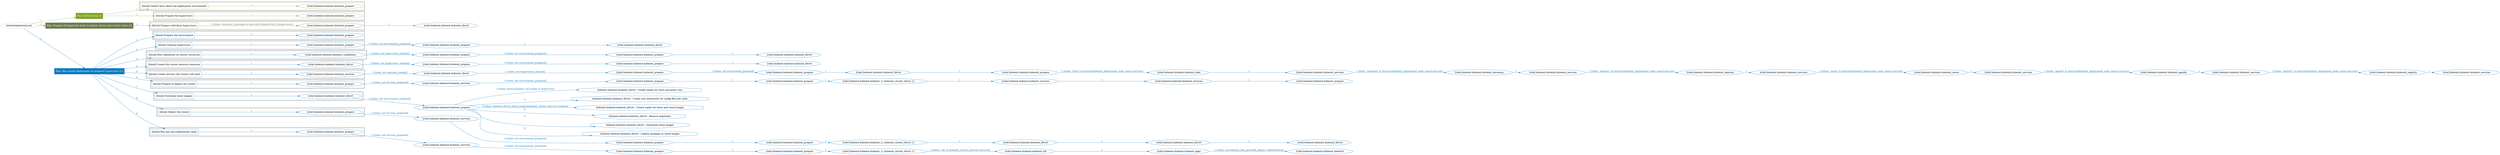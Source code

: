 digraph {
	graph [concentrate=true ordering=in rankdir=LR ratio=fill]
	edge [esep=5 sep=10]
	"kubeinit/playbook.yml" [id=root_node style=dotted]
	play_abac3c4b [label="Play: Initial setup (1)" color="#81a626" fontcolor="#ffffff" id=play_abac3c4b shape=box style=filled tooltip=localhost]
	"kubeinit/playbook.yml" -> play_abac3c4b [label="1 " color="#81a626" fontcolor="#81a626" id=edge_f571c481 labeltooltip="1 " tooltip="1 "]
	subgraph "kubeinit.kubeinit.kubeinit_prepare" {
		role_bf44750b [label="[role] kubeinit.kubeinit.kubeinit_prepare" color="#81a626" id=role_bf44750b tooltip="kubeinit.kubeinit.kubeinit_prepare"]
	}
	subgraph "kubeinit.kubeinit.kubeinit_prepare" {
		role_d1cc099a [label="[role] kubeinit.kubeinit.kubeinit_prepare" color="#81a626" id=role_d1cc099a tooltip="kubeinit.kubeinit.kubeinit_prepare"]
	}
	subgraph "Play: Initial setup (1)" {
		play_abac3c4b -> block_f1b57b4c [label=1 color="#81a626" fontcolor="#81a626" id=edge_f9b5ae2a labeltooltip=1 tooltip=1]
		subgraph cluster_block_f1b57b4c {
			block_f1b57b4c [label="[block] Gather facts about the deployment environment" color="#81a626" id=block_f1b57b4c labeltooltip="Gather facts about the deployment environment" shape=box tooltip="Gather facts about the deployment environment"]
			block_f1b57b4c -> role_bf44750b [label="1 " color="#81a626" fontcolor="#81a626" id=edge_61ab70cb labeltooltip="1 " tooltip="1 "]
		}
		play_abac3c4b -> block_92ded5e2 [label=2 color="#81a626" fontcolor="#81a626" id=edge_8c5a3a9b labeltooltip=2 tooltip=2]
		subgraph cluster_block_92ded5e2 {
			block_92ded5e2 [label="[block] Prepare the hypervisors" color="#81a626" id=block_92ded5e2 labeltooltip="Prepare the hypervisors" shape=box tooltip="Prepare the hypervisors"]
			block_92ded5e2 -> role_d1cc099a [label="1 " color="#81a626" fontcolor="#81a626" id=edge_55cfcb1d labeltooltip="1 " tooltip="1 "]
		}
	}
	play_7d19b161 [label="Play: Prepare all hypervisor hosts to deploy service and cluster nodes (0)" color="#6b7c50" fontcolor="#ffffff" id=play_7d19b161 shape=box style=filled tooltip="Play: Prepare all hypervisor hosts to deploy service and cluster nodes (0)"]
	"kubeinit/playbook.yml" -> play_7d19b161 [label="2 " color="#6b7c50" fontcolor="#6b7c50" id=edge_54fc003c labeltooltip="2 " tooltip="2 "]
	subgraph "kubeinit.kubeinit.kubeinit_libvirt" {
		role_febed1ba [label="[role] kubeinit.kubeinit.kubeinit_libvirt" color="#6b7c50" id=role_febed1ba tooltip="kubeinit.kubeinit.kubeinit_libvirt"]
	}
	subgraph "kubeinit.kubeinit.kubeinit_prepare" {
		role_02a5ed59 [label="[role] kubeinit.kubeinit.kubeinit_prepare" color="#6b7c50" id=role_02a5ed59 tooltip="kubeinit.kubeinit.kubeinit_prepare"]
		role_02a5ed59 -> role_febed1ba [label="1 " color="#6b7c50" fontcolor="#6b7c50" id=edge_9a82757b labeltooltip="1 " tooltip="1 "]
	}
	subgraph "Play: Prepare all hypervisor hosts to deploy service and cluster nodes (0)" {
		play_7d19b161 -> block_6e5a975a [label=1 color="#6b7c50" fontcolor="#6b7c50" id=edge_228b5e4c labeltooltip=1 tooltip=1]
		subgraph cluster_block_6e5a975a {
			block_6e5a975a [label="[block] Prepare individual hypervisors" color="#6b7c50" id=block_6e5a975a labeltooltip="Prepare individual hypervisors" shape=box tooltip="Prepare individual hypervisors"]
			block_6e5a975a -> role_02a5ed59 [label="1 [when: inventory_hostname in hostvars['kubeinit-facts'].hypervisors]" color="#6b7c50" fontcolor="#6b7c50" id=edge_54be0ca3 labeltooltip="1 [when: inventory_hostname in hostvars['kubeinit-facts'].hypervisors]" tooltip="1 [when: inventory_hostname in hostvars['kubeinit-facts'].hypervisors]"]
		}
	}
	play_0e5aaf92 [label="Play: Run cluster deployment on prepared hypervisors (1)" color="#097ac3" fontcolor="#ffffff" id=play_0e5aaf92 shape=box style=filled tooltip=localhost]
	"kubeinit/playbook.yml" -> play_0e5aaf92 [label="3 " color="#097ac3" fontcolor="#097ac3" id=edge_03b8bbd4 labeltooltip="3 " tooltip="3 "]
	subgraph "kubeinit.kubeinit.kubeinit_prepare" {
		role_cd3e8b30 [label="[role] kubeinit.kubeinit.kubeinit_prepare" color="#097ac3" id=role_cd3e8b30 tooltip="kubeinit.kubeinit.kubeinit_prepare"]
	}
	subgraph "kubeinit.kubeinit.kubeinit_libvirt" {
		role_5bcf55a1 [label="[role] kubeinit.kubeinit.kubeinit_libvirt" color="#097ac3" id=role_5bcf55a1 tooltip="kubeinit.kubeinit.kubeinit_libvirt"]
	}
	subgraph "kubeinit.kubeinit.kubeinit_prepare" {
		role_a32c7f05 [label="[role] kubeinit.kubeinit.kubeinit_prepare" color="#097ac3" id=role_a32c7f05 tooltip="kubeinit.kubeinit.kubeinit_prepare"]
		role_a32c7f05 -> role_5bcf55a1 [label="1 " color="#097ac3" fontcolor="#097ac3" id=edge_44d18d97 labeltooltip="1 " tooltip="1 "]
	}
	subgraph "kubeinit.kubeinit.kubeinit_prepare" {
		role_b5e4fdc9 [label="[role] kubeinit.kubeinit.kubeinit_prepare" color="#097ac3" id=role_b5e4fdc9 tooltip="kubeinit.kubeinit.kubeinit_prepare"]
		role_b5e4fdc9 -> role_a32c7f05 [label="1 [when: not environment_prepared]" color="#097ac3" fontcolor="#097ac3" id=edge_4b7bae99 labeltooltip="1 [when: not environment_prepared]" tooltip="1 [when: not environment_prepared]"]
	}
	subgraph "kubeinit.kubeinit.kubeinit_libvirt" {
		role_f497a3fc [label="[role] kubeinit.kubeinit.kubeinit_libvirt" color="#097ac3" id=role_f497a3fc tooltip="kubeinit.kubeinit.kubeinit_libvirt"]
	}
	subgraph "kubeinit.kubeinit.kubeinit_prepare" {
		role_5b1f18e2 [label="[role] kubeinit.kubeinit.kubeinit_prepare" color="#097ac3" id=role_5b1f18e2 tooltip="kubeinit.kubeinit.kubeinit_prepare"]
		role_5b1f18e2 -> role_f497a3fc [label="1 " color="#097ac3" fontcolor="#097ac3" id=edge_83ef6e03 labeltooltip="1 " tooltip="1 "]
	}
	subgraph "kubeinit.kubeinit.kubeinit_prepare" {
		role_cab48322 [label="[role] kubeinit.kubeinit.kubeinit_prepare" color="#097ac3" id=role_cab48322 tooltip="kubeinit.kubeinit.kubeinit_prepare"]
		role_cab48322 -> role_5b1f18e2 [label="1 [when: not environment_prepared]" color="#097ac3" fontcolor="#097ac3" id=edge_ff2df969 labeltooltip="1 [when: not environment_prepared]" tooltip="1 [when: not environment_prepared]"]
	}
	subgraph "kubeinit.kubeinit.kubeinit_validations" {
		role_1a12642a [label="[role] kubeinit.kubeinit.kubeinit_validations" color="#097ac3" id=role_1a12642a tooltip="kubeinit.kubeinit.kubeinit_validations"]
		role_1a12642a -> role_cab48322 [label="1 [when: not hypervisors_cleaned]" color="#097ac3" fontcolor="#097ac3" id=edge_124ba953 labeltooltip="1 [when: not hypervisors_cleaned]" tooltip="1 [when: not hypervisors_cleaned]"]
	}
	subgraph "kubeinit.kubeinit.kubeinit_libvirt" {
		role_5eda96aa [label="[role] kubeinit.kubeinit.kubeinit_libvirt" color="#097ac3" id=role_5eda96aa tooltip="kubeinit.kubeinit.kubeinit_libvirt"]
	}
	subgraph "kubeinit.kubeinit.kubeinit_prepare" {
		role_a2939de3 [label="[role] kubeinit.kubeinit.kubeinit_prepare" color="#097ac3" id=role_a2939de3 tooltip="kubeinit.kubeinit.kubeinit_prepare"]
		role_a2939de3 -> role_5eda96aa [label="1 " color="#097ac3" fontcolor="#097ac3" id=edge_b796a196 labeltooltip="1 " tooltip="1 "]
	}
	subgraph "kubeinit.kubeinit.kubeinit_prepare" {
		role_b8c948e3 [label="[role] kubeinit.kubeinit.kubeinit_prepare" color="#097ac3" id=role_b8c948e3 tooltip="kubeinit.kubeinit.kubeinit_prepare"]
		role_b8c948e3 -> role_a2939de3 [label="1 [when: not environment_prepared]" color="#097ac3" fontcolor="#097ac3" id=edge_392ddb36 labeltooltip="1 [when: not environment_prepared]" tooltip="1 [when: not environment_prepared]"]
	}
	subgraph "kubeinit.kubeinit.kubeinit_libvirt" {
		role_2c5f5ad7 [label="[role] kubeinit.kubeinit.kubeinit_libvirt" color="#097ac3" id=role_2c5f5ad7 tooltip="kubeinit.kubeinit.kubeinit_libvirt"]
		role_2c5f5ad7 -> role_b8c948e3 [label="1 [when: not hypervisors_cleaned]" color="#097ac3" fontcolor="#097ac3" id=edge_808b1be1 labeltooltip="1 [when: not hypervisors_cleaned]" tooltip="1 [when: not hypervisors_cleaned]"]
	}
	subgraph "kubeinit.kubeinit.kubeinit_services" {
		role_24140967 [label="[role] kubeinit.kubeinit.kubeinit_services" color="#097ac3" id=role_24140967 tooltip="kubeinit.kubeinit.kubeinit_services"]
	}
	subgraph "kubeinit.kubeinit.kubeinit_registry" {
		role_e626e845 [label="[role] kubeinit.kubeinit.kubeinit_registry" color="#097ac3" id=role_e626e845 tooltip="kubeinit.kubeinit.kubeinit_registry"]
		role_e626e845 -> role_24140967 [label="1 " color="#097ac3" fontcolor="#097ac3" id=edge_a86072d6 labeltooltip="1 " tooltip="1 "]
	}
	subgraph "kubeinit.kubeinit.kubeinit_services" {
		role_09c61025 [label="[role] kubeinit.kubeinit.kubeinit_services" color="#097ac3" id=role_09c61025 tooltip="kubeinit.kubeinit.kubeinit_services"]
		role_09c61025 -> role_e626e845 [label="1 [when: 'registry' in hostvars[kubeinit_deployment_node_name].services]" color="#097ac3" fontcolor="#097ac3" id=edge_134e3f70 labeltooltip="1 [when: 'registry' in hostvars[kubeinit_deployment_node_name].services]" tooltip="1 [when: 'registry' in hostvars[kubeinit_deployment_node_name].services]"]
	}
	subgraph "kubeinit.kubeinit.kubeinit_apache" {
		role_2862dc25 [label="[role] kubeinit.kubeinit.kubeinit_apache" color="#097ac3" id=role_2862dc25 tooltip="kubeinit.kubeinit.kubeinit_apache"]
		role_2862dc25 -> role_09c61025 [label="1 " color="#097ac3" fontcolor="#097ac3" id=edge_b7fd6443 labeltooltip="1 " tooltip="1 "]
	}
	subgraph "kubeinit.kubeinit.kubeinit_services" {
		role_e0829bd3 [label="[role] kubeinit.kubeinit.kubeinit_services" color="#097ac3" id=role_e0829bd3 tooltip="kubeinit.kubeinit.kubeinit_services"]
		role_e0829bd3 -> role_2862dc25 [label="1 [when: 'apache' in hostvars[kubeinit_deployment_node_name].services]" color="#097ac3" fontcolor="#097ac3" id=edge_b9c70361 labeltooltip="1 [when: 'apache' in hostvars[kubeinit_deployment_node_name].services]" tooltip="1 [when: 'apache' in hostvars[kubeinit_deployment_node_name].services]"]
	}
	subgraph "kubeinit.kubeinit.kubeinit_nexus" {
		role_6bb86785 [label="[role] kubeinit.kubeinit.kubeinit_nexus" color="#097ac3" id=role_6bb86785 tooltip="kubeinit.kubeinit.kubeinit_nexus"]
		role_6bb86785 -> role_e0829bd3 [label="1 " color="#097ac3" fontcolor="#097ac3" id=edge_399a207f labeltooltip="1 " tooltip="1 "]
	}
	subgraph "kubeinit.kubeinit.kubeinit_services" {
		role_dd8bbfa3 [label="[role] kubeinit.kubeinit.kubeinit_services" color="#097ac3" id=role_dd8bbfa3 tooltip="kubeinit.kubeinit.kubeinit_services"]
		role_dd8bbfa3 -> role_6bb86785 [label="1 [when: 'nexus' in hostvars[kubeinit_deployment_node_name].services]" color="#097ac3" fontcolor="#097ac3" id=edge_b040bf74 labeltooltip="1 [when: 'nexus' in hostvars[kubeinit_deployment_node_name].services]" tooltip="1 [when: 'nexus' in hostvars[kubeinit_deployment_node_name].services]"]
	}
	subgraph "kubeinit.kubeinit.kubeinit_haproxy" {
		role_945b6425 [label="[role] kubeinit.kubeinit.kubeinit_haproxy" color="#097ac3" id=role_945b6425 tooltip="kubeinit.kubeinit.kubeinit_haproxy"]
		role_945b6425 -> role_dd8bbfa3 [label="1 " color="#097ac3" fontcolor="#097ac3" id=edge_13d0dac4 labeltooltip="1 " tooltip="1 "]
	}
	subgraph "kubeinit.kubeinit.kubeinit_services" {
		role_e0282162 [label="[role] kubeinit.kubeinit.kubeinit_services" color="#097ac3" id=role_e0282162 tooltip="kubeinit.kubeinit.kubeinit_services"]
		role_e0282162 -> role_945b6425 [label="1 [when: 'haproxy' in hostvars[kubeinit_deployment_node_name].services]" color="#097ac3" fontcolor="#097ac3" id=edge_a552a4a6 labeltooltip="1 [when: 'haproxy' in hostvars[kubeinit_deployment_node_name].services]" tooltip="1 [when: 'haproxy' in hostvars[kubeinit_deployment_node_name].services]"]
	}
	subgraph "kubeinit.kubeinit.kubeinit_dnsmasq" {
		role_db8bccaf [label="[role] kubeinit.kubeinit.kubeinit_dnsmasq" color="#097ac3" id=role_db8bccaf tooltip="kubeinit.kubeinit.kubeinit_dnsmasq"]
		role_db8bccaf -> role_e0282162 [label="1 " color="#097ac3" fontcolor="#097ac3" id=edge_28b8b29c labeltooltip="1 " tooltip="1 "]
	}
	subgraph "kubeinit.kubeinit.kubeinit_services" {
		role_831abc8a [label="[role] kubeinit.kubeinit.kubeinit_services" color="#097ac3" id=role_831abc8a tooltip="kubeinit.kubeinit.kubeinit_services"]
		role_831abc8a -> role_db8bccaf [label="1 [when: 'dnsmasq' in hostvars[kubeinit_deployment_node_name].services]" color="#097ac3" fontcolor="#097ac3" id=edge_592fa15b labeltooltip="1 [when: 'dnsmasq' in hostvars[kubeinit_deployment_node_name].services]" tooltip="1 [when: 'dnsmasq' in hostvars[kubeinit_deployment_node_name].services]"]
	}
	subgraph "kubeinit.kubeinit.kubeinit_bind" {
		role_1fae2208 [label="[role] kubeinit.kubeinit.kubeinit_bind" color="#097ac3" id=role_1fae2208 tooltip="kubeinit.kubeinit.kubeinit_bind"]
		role_1fae2208 -> role_831abc8a [label="1 " color="#097ac3" fontcolor="#097ac3" id=edge_c303b183 labeltooltip="1 " tooltip="1 "]
	}
	subgraph "kubeinit.kubeinit.kubeinit_prepare" {
		role_15ec04bb [label="[role] kubeinit.kubeinit.kubeinit_prepare" color="#097ac3" id=role_15ec04bb tooltip="kubeinit.kubeinit.kubeinit_prepare"]
		role_15ec04bb -> role_1fae2208 [label="1 [when: 'bind' in hostvars[kubeinit_deployment_node_name].services]" color="#097ac3" fontcolor="#097ac3" id=edge_2631dbcb labeltooltip="1 [when: 'bind' in hostvars[kubeinit_deployment_node_name].services]" tooltip="1 [when: 'bind' in hostvars[kubeinit_deployment_node_name].services]"]
	}
	subgraph "kubeinit.kubeinit.kubeinit_libvirt" {
		role_649ebd76 [label="[role] kubeinit.kubeinit.kubeinit_libvirt" color="#097ac3" id=role_649ebd76 tooltip="kubeinit.kubeinit.kubeinit_libvirt"]
		role_649ebd76 -> role_15ec04bb [label="1 " color="#097ac3" fontcolor="#097ac3" id=edge_851fb830 labeltooltip="1 " tooltip="1 "]
	}
	subgraph "kubeinit.kubeinit.kubeinit_prepare" {
		role_fd3b85d5 [label="[role] kubeinit.kubeinit.kubeinit_prepare" color="#097ac3" id=role_fd3b85d5 tooltip="kubeinit.kubeinit.kubeinit_prepare"]
		role_fd3b85d5 -> role_649ebd76 [label="1 " color="#097ac3" fontcolor="#097ac3" id=edge_2501c35a labeltooltip="1 " tooltip="1 "]
	}
	subgraph "kubeinit.kubeinit.kubeinit_prepare" {
		role_6a148267 [label="[role] kubeinit.kubeinit.kubeinit_prepare" color="#097ac3" id=role_6a148267 tooltip="kubeinit.kubeinit.kubeinit_prepare"]
		role_6a148267 -> role_fd3b85d5 [label="1 [when: not environment_prepared]" color="#097ac3" fontcolor="#097ac3" id=edge_f160b2ba labeltooltip="1 [when: not environment_prepared]" tooltip="1 [when: not environment_prepared]"]
	}
	subgraph "kubeinit.kubeinit.kubeinit_libvirt" {
		role_d55503ba [label="[role] kubeinit.kubeinit.kubeinit_libvirt" color="#097ac3" id=role_d55503ba tooltip="kubeinit.kubeinit.kubeinit_libvirt"]
		role_d55503ba -> role_6a148267 [label="1 [when: not hypervisors_cleaned]" color="#097ac3" fontcolor="#097ac3" id=edge_fac51c0b labeltooltip="1 [when: not hypervisors_cleaned]" tooltip="1 [when: not hypervisors_cleaned]"]
	}
	subgraph "kubeinit.kubeinit.kubeinit_services" {
		role_7efdb3d9 [label="[role] kubeinit.kubeinit.kubeinit_services" color="#097ac3" id=role_7efdb3d9 tooltip="kubeinit.kubeinit.kubeinit_services"]
		role_7efdb3d9 -> role_d55503ba [label="1 [when: not network_created]" color="#097ac3" fontcolor="#097ac3" id=edge_0c95d94f labeltooltip="1 [when: not network_created]" tooltip="1 [when: not network_created]"]
	}
	subgraph "kubeinit.kubeinit.kubeinit_prepare" {
		role_974bd22b [label="[role] kubeinit.kubeinit.kubeinit_prepare" color="#097ac3" id=role_974bd22b tooltip="kubeinit.kubeinit.kubeinit_prepare"]
	}
	subgraph "kubeinit.kubeinit.kubeinit_services" {
		role_ecb5b777 [label="[role] kubeinit.kubeinit.kubeinit_services" color="#097ac3" id=role_ecb5b777 tooltip="kubeinit.kubeinit.kubeinit_services"]
		role_ecb5b777 -> role_974bd22b [label="1 " color="#097ac3" fontcolor="#097ac3" id=edge_3f0b97aa labeltooltip="1 " tooltip="1 "]
	}
	subgraph "kubeinit.kubeinit.kubeinit_services" {
		role_71d15b8b [label="[role] kubeinit.kubeinit.kubeinit_services" color="#097ac3" id=role_71d15b8b tooltip="kubeinit.kubeinit.kubeinit_services"]
		role_71d15b8b -> role_ecb5b777 [label="1 " color="#097ac3" fontcolor="#097ac3" id=edge_a5ebdff6 labeltooltip="1 " tooltip="1 "]
	}
	subgraph "kubeinit.kubeinit.kubeinit_{{ kubeinit_cluster_distro }}" {
		role_4bf688e0 [label="[role] kubeinit.kubeinit.kubeinit_{{ kubeinit_cluster_distro }}" color="#097ac3" id=role_4bf688e0 tooltip="kubeinit.kubeinit.kubeinit_{{ kubeinit_cluster_distro }}"]
		role_4bf688e0 -> role_71d15b8b [label="1 " color="#097ac3" fontcolor="#097ac3" id=edge_dd65e966 labeltooltip="1 " tooltip="1 "]
	}
	subgraph "kubeinit.kubeinit.kubeinit_prepare" {
		role_70f880a3 [label="[role] kubeinit.kubeinit.kubeinit_prepare" color="#097ac3" id=role_70f880a3 tooltip="kubeinit.kubeinit.kubeinit_prepare"]
		role_70f880a3 -> role_4bf688e0 [label="1 " color="#097ac3" fontcolor="#097ac3" id=edge_ba5dfb08 labeltooltip="1 " tooltip="1 "]
	}
	subgraph "kubeinit.kubeinit.kubeinit_prepare" {
		role_01497db6 [label="[role] kubeinit.kubeinit.kubeinit_prepare" color="#097ac3" id=role_01497db6 tooltip="kubeinit.kubeinit.kubeinit_prepare"]
		role_01497db6 -> role_70f880a3 [label="1 " color="#097ac3" fontcolor="#097ac3" id=edge_361e6ddc labeltooltip="1 " tooltip="1 "]
	}
	subgraph "kubeinit.kubeinit.kubeinit_services" {
		role_defa9893 [label="[role] kubeinit.kubeinit.kubeinit_services" color="#097ac3" id=role_defa9893 tooltip="kubeinit.kubeinit.kubeinit_services"]
		role_defa9893 -> role_01497db6 [label="1 [when: not environment_prepared]" color="#097ac3" fontcolor="#097ac3" id=edge_8d4e0dfb labeltooltip="1 [when: not environment_prepared]" tooltip="1 [when: not environment_prepared]"]
	}
	subgraph "kubeinit.kubeinit.kubeinit_prepare" {
		role_c5cc1d9d [label="[role] kubeinit.kubeinit.kubeinit_prepare" color="#097ac3" id=role_c5cc1d9d tooltip="kubeinit.kubeinit.kubeinit_prepare"]
		role_c5cc1d9d -> role_defa9893 [label="1 [when: not services_prepared]" color="#097ac3" fontcolor="#097ac3" id=edge_025b7f88 labeltooltip="1 [when: not services_prepared]" tooltip="1 [when: not services_prepared]"]
	}
	subgraph "kubeinit.kubeinit.kubeinit_prepare" {
		role_4d24adaf [label="[role] kubeinit.kubeinit.kubeinit_prepare" color="#097ac3" id=role_4d24adaf tooltip="kubeinit.kubeinit.kubeinit_prepare"]
		task_e5e7ae5f [label="kubeinit.kubeinit.kubeinit_libvirt : Create tuples for hosts and guest vms" color="#097ac3" id=task_e5e7ae5f shape=octagon tooltip="kubeinit.kubeinit.kubeinit_libvirt : Create tuples for hosts and guest vms"]
		role_4d24adaf -> task_e5e7ae5f [label="1 [when: hostvars[guest_vm].target in hypervisor]" color="#097ac3" fontcolor="#097ac3" id=edge_94020bac labeltooltip="1 [when: hostvars[guest_vm].target in hypervisor]" tooltip="1 [when: hostvars[guest_vm].target in hypervisor]"]
		task_e6c715ce [label="kubeinit.kubeinit.kubeinit_libvirt : Create new directories for config files per node" color="#097ac3" id=task_e6c715ce shape=octagon tooltip="kubeinit.kubeinit.kubeinit_libvirt : Create new directories for config files per node"]
		role_4d24adaf -> task_e6c715ce [label="2 " color="#097ac3" fontcolor="#097ac3" id=edge_739d2de7 labeltooltip="2 " tooltip="2 "]
		task_d72f9ba3 [label="kubeinit.kubeinit.kubeinit_libvirt : Create tuples for hosts and cloud images" color="#097ac3" id=task_d72f9ba3 shape=octagon tooltip="kubeinit.kubeinit.kubeinit_libvirt : Create tuples for hosts and cloud images"]
		role_4d24adaf -> task_d72f9ba3 [label="3 [when: kubeinit_libvirt_cloud_images[kubeinit_cluster_distro] is defined]" color="#097ac3" fontcolor="#097ac3" id=edge_7eae9c1c labeltooltip="3 [when: kubeinit_libvirt_cloud_images[kubeinit_cluster_distro] is defined]" tooltip="3 [when: kubeinit_libvirt_cloud_images[kubeinit_cluster_distro] is defined]"]
		task_df3176e7 [label="kubeinit.kubeinit.kubeinit_libvirt : Remove duplicates" color="#097ac3" id=task_df3176e7 shape=octagon tooltip="kubeinit.kubeinit.kubeinit_libvirt : Remove duplicates"]
		role_4d24adaf -> task_df3176e7 [label="4 " color="#097ac3" fontcolor="#097ac3" id=edge_ba00f6e5 labeltooltip="4 " tooltip="4 "]
		task_8972b3be [label="kubeinit.kubeinit.kubeinit_libvirt : Download cloud images" color="#097ac3" id=task_8972b3be shape=octagon tooltip="kubeinit.kubeinit.kubeinit_libvirt : Download cloud images"]
		role_4d24adaf -> task_8972b3be [label="5 " color="#097ac3" fontcolor="#097ac3" id=edge_af0737ce labeltooltip="5 " tooltip="5 "]
		task_703cb82f [label="kubeinit.kubeinit.kubeinit_libvirt : Update packages in cloud images" color="#097ac3" id=task_703cb82f shape=octagon tooltip="kubeinit.kubeinit.kubeinit_libvirt : Update packages in cloud images"]
		role_4d24adaf -> task_703cb82f [label="6 " color="#097ac3" fontcolor="#097ac3" id=edge_7f94f1ec labeltooltip="6 " tooltip="6 "]
	}
	subgraph "kubeinit.kubeinit.kubeinit_libvirt" {
		role_4c384b0b [label="[role] kubeinit.kubeinit.kubeinit_libvirt" color="#097ac3" id=role_4c384b0b tooltip="kubeinit.kubeinit.kubeinit_libvirt"]
		role_4c384b0b -> role_4d24adaf [label="1 [when: not environment_prepared]" color="#097ac3" fontcolor="#097ac3" id=edge_d400b3c9 labeltooltip="1 [when: not environment_prepared]" tooltip="1 [when: not environment_prepared]"]
	}
	subgraph "kubeinit.kubeinit.kubeinit_libvirt" {
		role_b60a145c [label="[role] kubeinit.kubeinit.kubeinit_libvirt" color="#097ac3" id=role_b60a145c tooltip="kubeinit.kubeinit.kubeinit_libvirt"]
	}
	subgraph "kubeinit.kubeinit.kubeinit_libvirt" {
		role_3790e399 [label="[role] kubeinit.kubeinit.kubeinit_libvirt" color="#097ac3" id=role_3790e399 tooltip="kubeinit.kubeinit.kubeinit_libvirt"]
		role_3790e399 -> role_b60a145c [label="1 " color="#097ac3" fontcolor="#097ac3" id=edge_726ea417 labeltooltip="1 " tooltip="1 "]
	}
	subgraph "kubeinit.kubeinit.kubeinit_libvirt" {
		role_693d4275 [label="[role] kubeinit.kubeinit.kubeinit_libvirt" color="#097ac3" id=role_693d4275 tooltip="kubeinit.kubeinit.kubeinit_libvirt"]
		role_693d4275 -> role_3790e399 [label="1 " color="#097ac3" fontcolor="#097ac3" id=edge_5cdb9b23 labeltooltip="1 " tooltip="1 "]
	}
	subgraph "kubeinit.kubeinit.kubeinit_{{ kubeinit_cluster_distro }}" {
		role_84e30683 [label="[role] kubeinit.kubeinit.kubeinit_{{ kubeinit_cluster_distro }}" color="#097ac3" id=role_84e30683 tooltip="kubeinit.kubeinit.kubeinit_{{ kubeinit_cluster_distro }}"]
		role_84e30683 -> role_693d4275 [label="1 " color="#097ac3" fontcolor="#097ac3" id=edge_acf57b3c labeltooltip="1 " tooltip="1 "]
	}
	subgraph "kubeinit.kubeinit.kubeinit_prepare" {
		role_53328be7 [label="[role] kubeinit.kubeinit.kubeinit_prepare" color="#097ac3" id=role_53328be7 tooltip="kubeinit.kubeinit.kubeinit_prepare"]
		role_53328be7 -> role_84e30683 [label="1 " color="#097ac3" fontcolor="#097ac3" id=edge_58545498 labeltooltip="1 " tooltip="1 "]
	}
	subgraph "kubeinit.kubeinit.kubeinit_prepare" {
		role_2af5a011 [label="[role] kubeinit.kubeinit.kubeinit_prepare" color="#097ac3" id=role_2af5a011 tooltip="kubeinit.kubeinit.kubeinit_prepare"]
		role_2af5a011 -> role_53328be7 [label="1 " color="#097ac3" fontcolor="#097ac3" id=edge_8ed03eb4 labeltooltip="1 " tooltip="1 "]
	}
	subgraph "kubeinit.kubeinit.kubeinit_services" {
		role_92be1305 [label="[role] kubeinit.kubeinit.kubeinit_services" color="#097ac3" id=role_92be1305 tooltip="kubeinit.kubeinit.kubeinit_services"]
		role_92be1305 -> role_2af5a011 [label="1 [when: not environment_prepared]" color="#097ac3" fontcolor="#097ac3" id=edge_1252fa06 labeltooltip="1 [when: not environment_prepared]" tooltip="1 [when: not environment_prepared]"]
	}
	subgraph "kubeinit.kubeinit.kubeinit_prepare" {
		role_b9f4997b [label="[role] kubeinit.kubeinit.kubeinit_prepare" color="#097ac3" id=role_b9f4997b tooltip="kubeinit.kubeinit.kubeinit_prepare"]
		role_b9f4997b -> role_92be1305 [label="1 [when: not services_prepared]" color="#097ac3" fontcolor="#097ac3" id=edge_3ca0d6bd labeltooltip="1 [when: not services_prepared]" tooltip="1 [when: not services_prepared]"]
	}
	subgraph "kubeinit.kubeinit.kubeinit_kubevirt" {
		role_7487d433 [label="[role] kubeinit.kubeinit.kubeinit_kubevirt" color="#097ac3" id=role_7487d433 tooltip="kubeinit.kubeinit.kubeinit_kubevirt"]
	}
	subgraph "kubeinit.kubeinit.kubeinit_apps" {
		role_8dd3e9db [label="[role] kubeinit.kubeinit.kubeinit_apps" color="#097ac3" id=role_8dd3e9db tooltip="kubeinit.kubeinit.kubeinit_apps"]
		role_8dd3e9db -> role_7487d433 [label="1 [when: not kubeinit_okd_openshift_deploy | default(False)]" color="#097ac3" fontcolor="#097ac3" id=edge_d4d5bef3 labeltooltip="1 [when: not kubeinit_okd_openshift_deploy | default(False)]" tooltip="1 [when: not kubeinit_okd_openshift_deploy | default(False)]"]
	}
	subgraph "kubeinit.kubeinit.kubeinit_nfs" {
		role_b2eb88ad [label="[role] kubeinit.kubeinit.kubeinit_nfs" color="#097ac3" id=role_b2eb88ad tooltip="kubeinit.kubeinit.kubeinit_nfs"]
		role_b2eb88ad -> role_8dd3e9db [label="1 " color="#097ac3" fontcolor="#097ac3" id=edge_1cf06fa6 labeltooltip="1 " tooltip="1 "]
	}
	subgraph "kubeinit.kubeinit.kubeinit_{{ kubeinit_cluster_distro }}" {
		role_ff7bd204 [label="[role] kubeinit.kubeinit.kubeinit_{{ kubeinit_cluster_distro }}" color="#097ac3" id=role_ff7bd204 tooltip="kubeinit.kubeinit.kubeinit_{{ kubeinit_cluster_distro }}"]
		role_ff7bd204 -> role_b2eb88ad [label="1 [when: 'nfs' in kubeinit_cluster_hostvars.services]" color="#097ac3" fontcolor="#097ac3" id=edge_c85e8652 labeltooltip="1 [when: 'nfs' in kubeinit_cluster_hostvars.services]" tooltip="1 [when: 'nfs' in kubeinit_cluster_hostvars.services]"]
	}
	subgraph "kubeinit.kubeinit.kubeinit_prepare" {
		role_f64c5b68 [label="[role] kubeinit.kubeinit.kubeinit_prepare" color="#097ac3" id=role_f64c5b68 tooltip="kubeinit.kubeinit.kubeinit_prepare"]
		role_f64c5b68 -> role_ff7bd204 [label="1 " color="#097ac3" fontcolor="#097ac3" id=edge_e761d308 labeltooltip="1 " tooltip="1 "]
	}
	subgraph "kubeinit.kubeinit.kubeinit_prepare" {
		role_3965170a [label="[role] kubeinit.kubeinit.kubeinit_prepare" color="#097ac3" id=role_3965170a tooltip="kubeinit.kubeinit.kubeinit_prepare"]
		role_3965170a -> role_f64c5b68 [label="1 " color="#097ac3" fontcolor="#097ac3" id=edge_42d3be03 labeltooltip="1 " tooltip="1 "]
	}
	subgraph "kubeinit.kubeinit.kubeinit_services" {
		role_82efe642 [label="[role] kubeinit.kubeinit.kubeinit_services" color="#097ac3" id=role_82efe642 tooltip="kubeinit.kubeinit.kubeinit_services"]
		role_82efe642 -> role_3965170a [label="1 [when: not environment_prepared]" color="#097ac3" fontcolor="#097ac3" id=edge_5cbe44da labeltooltip="1 [when: not environment_prepared]" tooltip="1 [when: not environment_prepared]"]
	}
	subgraph "kubeinit.kubeinit.kubeinit_prepare" {
		role_f0e14cbc [label="[role] kubeinit.kubeinit.kubeinit_prepare" color="#097ac3" id=role_f0e14cbc tooltip="kubeinit.kubeinit.kubeinit_prepare"]
		role_f0e14cbc -> role_82efe642 [label="1 [when: not services_prepared]" color="#097ac3" fontcolor="#097ac3" id=edge_cc82682c labeltooltip="1 [when: not services_prepared]" tooltip="1 [when: not services_prepared]"]
	}
	subgraph "Play: Run cluster deployment on prepared hypervisors (1)" {
		play_0e5aaf92 -> block_7cad4ad4 [label=1 color="#097ac3" fontcolor="#097ac3" id=edge_e55c4280 labeltooltip=1 tooltip=1]
		subgraph cluster_block_7cad4ad4 {
			block_7cad4ad4 [label="[block] Prepare the environment" color="#097ac3" id=block_7cad4ad4 labeltooltip="Prepare the environment" shape=box tooltip="Prepare the environment"]
			block_7cad4ad4 -> role_cd3e8b30 [label="1 " color="#097ac3" fontcolor="#097ac3" id=edge_0f14fe8e labeltooltip="1 " tooltip="1 "]
		}
		play_0e5aaf92 -> block_4357102b [label=2 color="#097ac3" fontcolor="#097ac3" id=edge_e41653fd labeltooltip=2 tooltip=2]
		subgraph cluster_block_4357102b {
			block_4357102b [label="[block] Cleanup hypervisors" color="#097ac3" id=block_4357102b labeltooltip="Cleanup hypervisors" shape=box tooltip="Cleanup hypervisors"]
			block_4357102b -> role_b5e4fdc9 [label="1 " color="#097ac3" fontcolor="#097ac3" id=edge_45195ee6 labeltooltip="1 " tooltip="1 "]
		}
		play_0e5aaf92 -> block_97b58e0a [label=3 color="#097ac3" fontcolor="#097ac3" id=edge_ba34f8bc labeltooltip=3 tooltip=3]
		subgraph cluster_block_97b58e0a {
			block_97b58e0a [label="[block] Run validations on cluster resources" color="#097ac3" id=block_97b58e0a labeltooltip="Run validations on cluster resources" shape=box tooltip="Run validations on cluster resources"]
			block_97b58e0a -> role_1a12642a [label="1 " color="#097ac3" fontcolor="#097ac3" id=edge_870a9a97 labeltooltip="1 " tooltip="1 "]
		}
		play_0e5aaf92 -> block_1cb745e1 [label=4 color="#097ac3" fontcolor="#097ac3" id=edge_44a9295c labeltooltip=4 tooltip=4]
		subgraph cluster_block_1cb745e1 {
			block_1cb745e1 [label="[block] Create the cluster network resources" color="#097ac3" id=block_1cb745e1 labeltooltip="Create the cluster network resources" shape=box tooltip="Create the cluster network resources"]
			block_1cb745e1 -> role_2c5f5ad7 [label="1 " color="#097ac3" fontcolor="#097ac3" id=edge_9ca9ac32 labeltooltip="1 " tooltip="1 "]
		}
		play_0e5aaf92 -> block_6347c303 [label=5 color="#097ac3" fontcolor="#097ac3" id=edge_3b7897e4 labeltooltip=5 tooltip=5]
		subgraph cluster_block_6347c303 {
			block_6347c303 [label="[block] Create services the cluster will need" color="#097ac3" id=block_6347c303 labeltooltip="Create services the cluster will need" shape=box tooltip="Create services the cluster will need"]
			block_6347c303 -> role_7efdb3d9 [label="1 " color="#097ac3" fontcolor="#097ac3" id=edge_dee90fb0 labeltooltip="1 " tooltip="1 "]
		}
		play_0e5aaf92 -> block_3a41523b [label=6 color="#097ac3" fontcolor="#097ac3" id=edge_8f64dda7 labeltooltip=6 tooltip=6]
		subgraph cluster_block_3a41523b {
			block_3a41523b [label="[block] Prepare to deploy the cluster" color="#097ac3" id=block_3a41523b labeltooltip="Prepare to deploy the cluster" shape=box tooltip="Prepare to deploy the cluster"]
			block_3a41523b -> role_c5cc1d9d [label="1 " color="#097ac3" fontcolor="#097ac3" id=edge_5680b787 labeltooltip="1 " tooltip="1 "]
		}
		play_0e5aaf92 -> block_7297cad1 [label=7 color="#097ac3" fontcolor="#097ac3" id=edge_1d3ea9a0 labeltooltip=7 tooltip=7]
		subgraph cluster_block_7297cad1 {
			block_7297cad1 [label="[block] Download cloud images" color="#097ac3" id=block_7297cad1 labeltooltip="Download cloud images" shape=box tooltip="Download cloud images"]
			block_7297cad1 -> role_4c384b0b [label="1 " color="#097ac3" fontcolor="#097ac3" id=edge_9ffafde5 labeltooltip="1 " tooltip="1 "]
		}
		play_0e5aaf92 -> block_4ba65ac9 [label=8 color="#097ac3" fontcolor="#097ac3" id=edge_fee6a192 labeltooltip=8 tooltip=8]
		subgraph cluster_block_4ba65ac9 {
			block_4ba65ac9 [label="[block] Deploy the cluster" color="#097ac3" id=block_4ba65ac9 labeltooltip="Deploy the cluster" shape=box tooltip="Deploy the cluster"]
			block_4ba65ac9 -> role_b9f4997b [label="1 " color="#097ac3" fontcolor="#097ac3" id=edge_5d6d8677 labeltooltip="1 " tooltip="1 "]
		}
		play_0e5aaf92 -> block_31ad3bdb [label=9 color="#097ac3" fontcolor="#097ac3" id=edge_e934def7 labeltooltip=9 tooltip=9]
		subgraph cluster_block_31ad3bdb {
			block_31ad3bdb [label="[block] Run any post-deployment tasks" color="#097ac3" id=block_31ad3bdb labeltooltip="Run any post-deployment tasks" shape=box tooltip="Run any post-deployment tasks"]
			block_31ad3bdb -> role_f0e14cbc [label="1 " color="#097ac3" fontcolor="#097ac3" id=edge_38feced2 labeltooltip="1 " tooltip="1 "]
		}
	}
}
